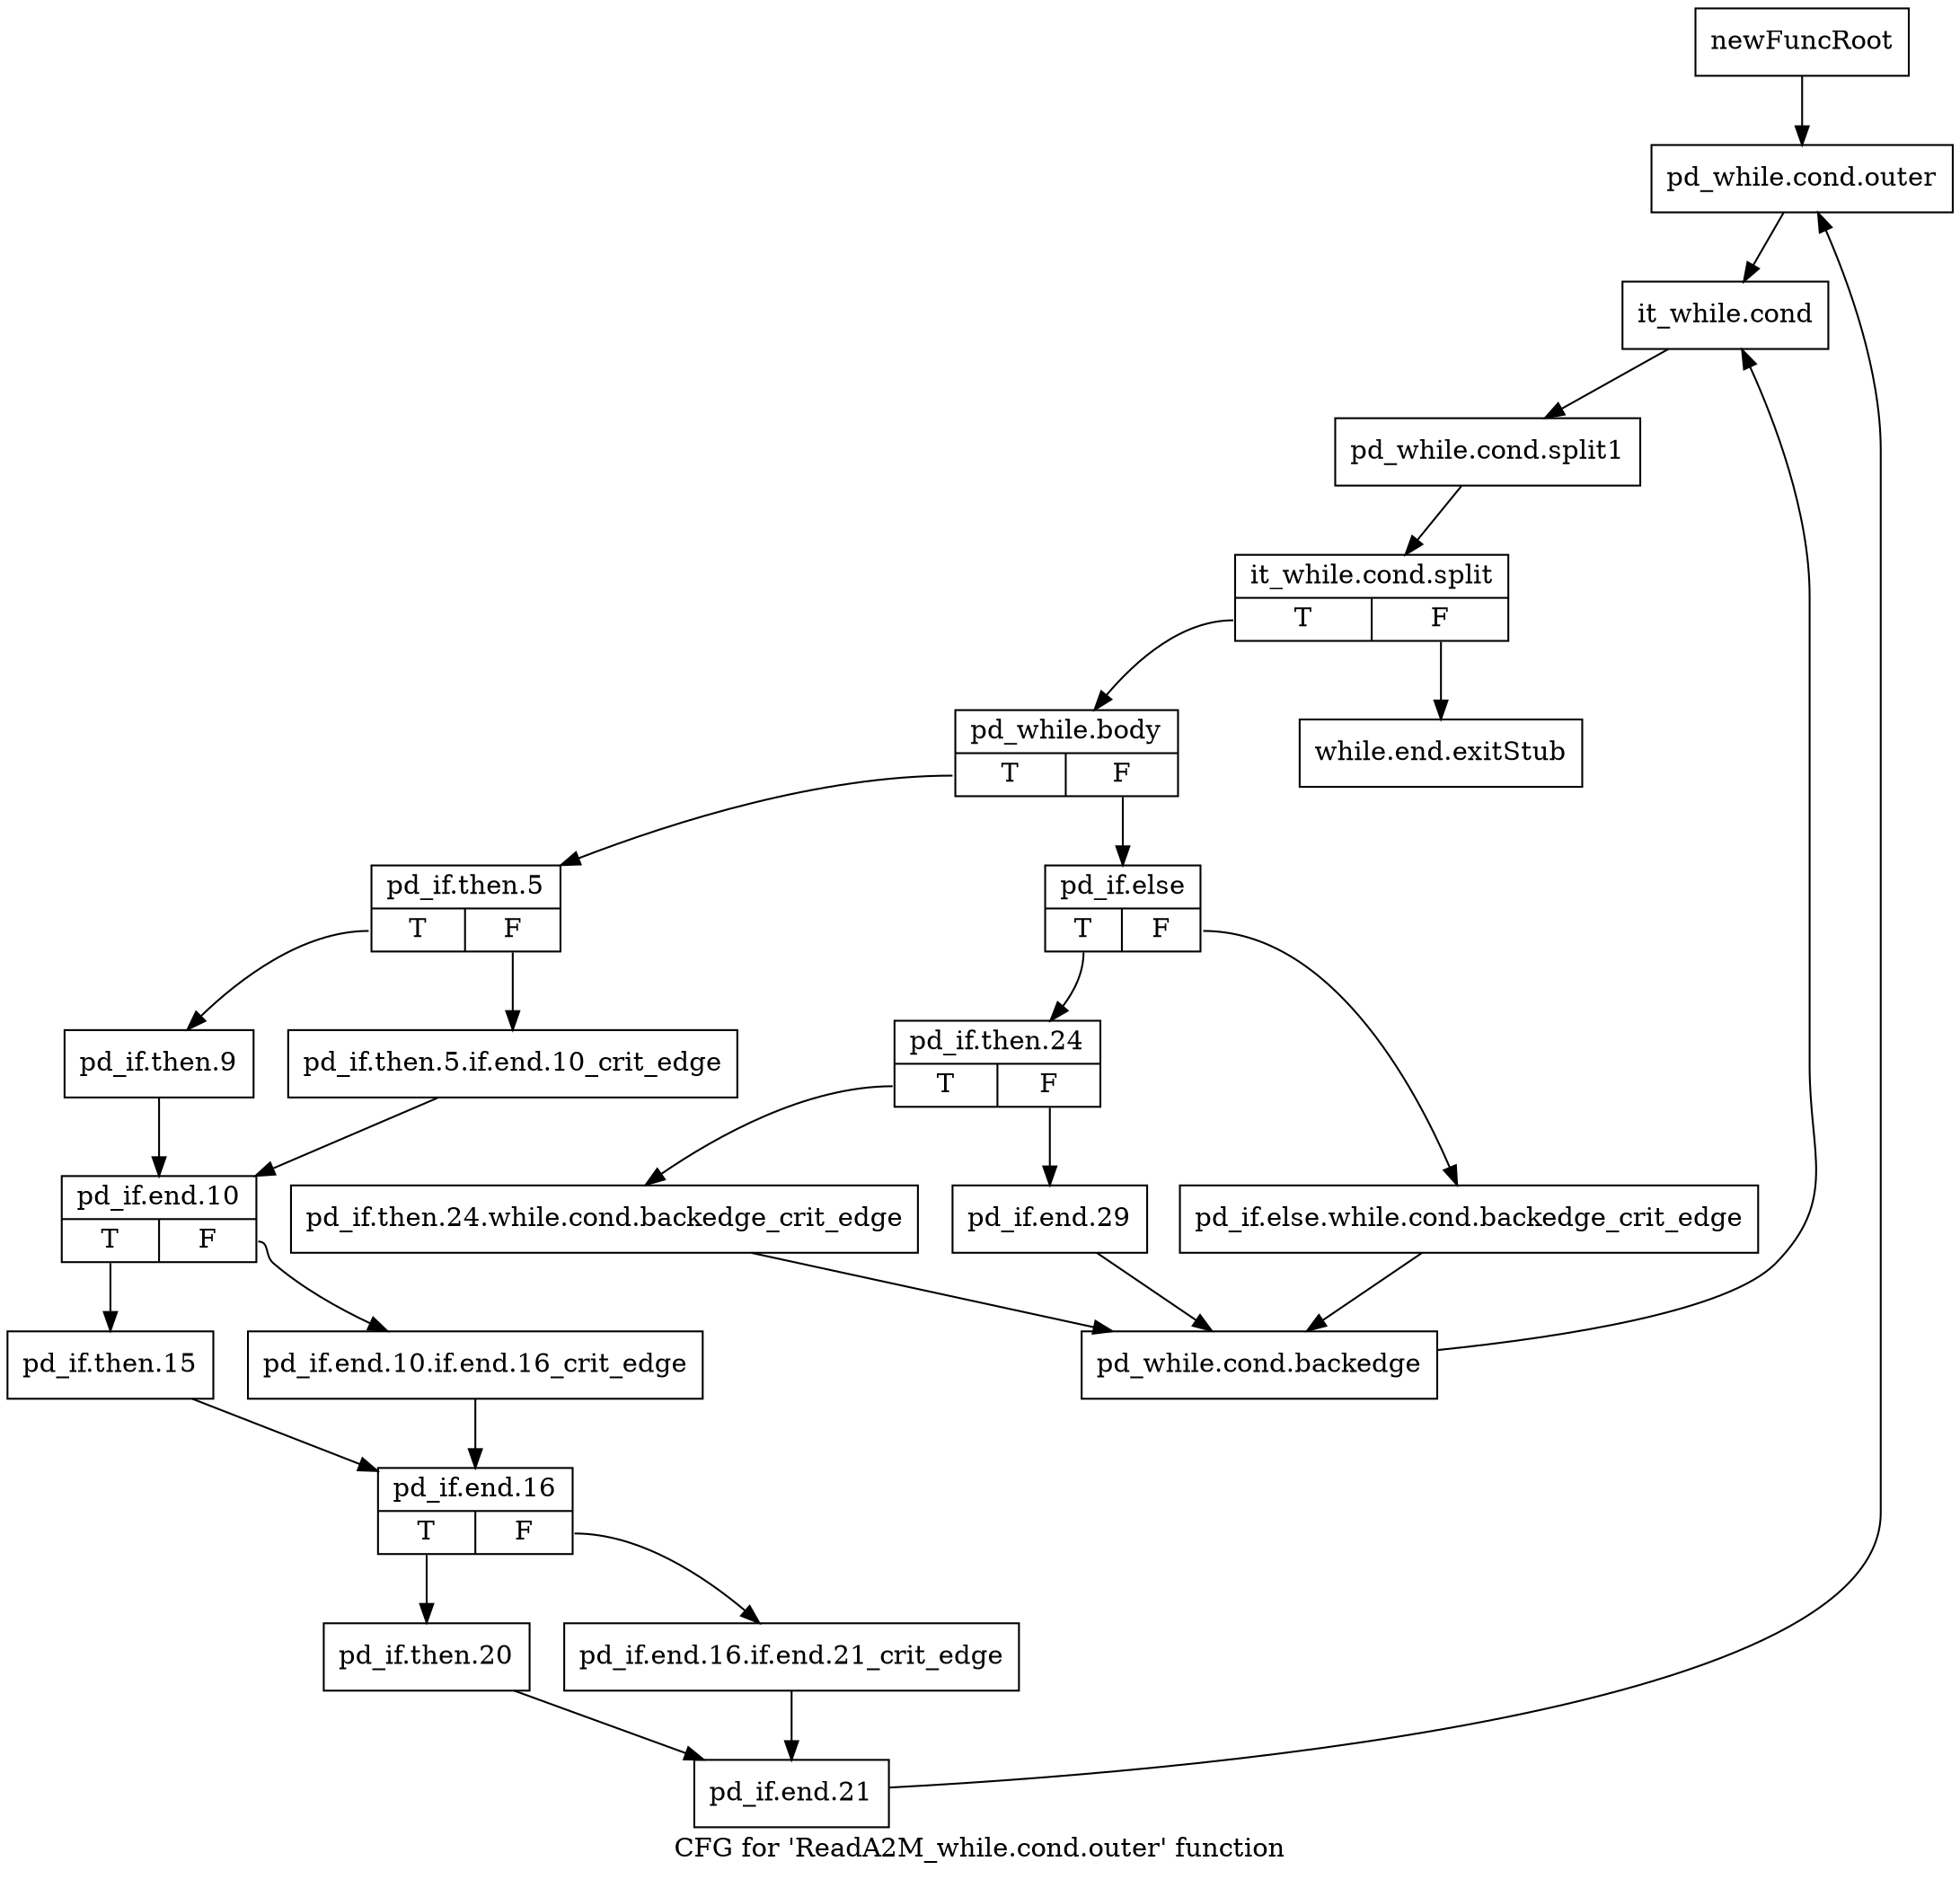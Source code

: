 digraph "CFG for 'ReadA2M_while.cond.outer' function" {
	label="CFG for 'ReadA2M_while.cond.outer' function";

	Node0x3294b50 [shape=record,label="{newFuncRoot}"];
	Node0x3294b50 -> Node0x3294bf0;
	Node0x3294ba0 [shape=record,label="{while.end.exitStub}"];
	Node0x3294bf0 [shape=record,label="{pd_while.cond.outer}"];
	Node0x3294bf0 -> Node0x3294c40;
	Node0x3294c40 [shape=record,label="{it_while.cond}"];
	Node0x3294c40 -> Node0x38cc430;
	Node0x38cc430 [shape=record,label="{pd_while.cond.split1}"];
	Node0x38cc430 -> Node0x37bbda0;
	Node0x37bbda0 [shape=record,label="{it_while.cond.split|{<s0>T|<s1>F}}"];
	Node0x37bbda0:s0 -> Node0x3294c90;
	Node0x37bbda0:s1 -> Node0x3294ba0;
	Node0x3294c90 [shape=record,label="{pd_while.body|{<s0>T|<s1>F}}"];
	Node0x3294c90:s0 -> Node0x3294ec0;
	Node0x3294c90:s1 -> Node0x3294ce0;
	Node0x3294ce0 [shape=record,label="{pd_if.else|{<s0>T|<s1>F}}"];
	Node0x3294ce0:s0 -> Node0x3294d80;
	Node0x3294ce0:s1 -> Node0x3294d30;
	Node0x3294d30 [shape=record,label="{pd_if.else.while.cond.backedge_crit_edge}"];
	Node0x3294d30 -> Node0x3294e70;
	Node0x3294d80 [shape=record,label="{pd_if.then.24|{<s0>T|<s1>F}}"];
	Node0x3294d80:s0 -> Node0x3294e20;
	Node0x3294d80:s1 -> Node0x3294dd0;
	Node0x3294dd0 [shape=record,label="{pd_if.end.29}"];
	Node0x3294dd0 -> Node0x3294e70;
	Node0x3294e20 [shape=record,label="{pd_if.then.24.while.cond.backedge_crit_edge}"];
	Node0x3294e20 -> Node0x3294e70;
	Node0x3294e70 [shape=record,label="{pd_while.cond.backedge}"];
	Node0x3294e70 -> Node0x3294c40;
	Node0x3294ec0 [shape=record,label="{pd_if.then.5|{<s0>T|<s1>F}}"];
	Node0x3294ec0:s0 -> Node0x3294f60;
	Node0x3294ec0:s1 -> Node0x3294f10;
	Node0x3294f10 [shape=record,label="{pd_if.then.5.if.end.10_crit_edge}"];
	Node0x3294f10 -> Node0x3294fb0;
	Node0x3294f60 [shape=record,label="{pd_if.then.9}"];
	Node0x3294f60 -> Node0x3294fb0;
	Node0x3294fb0 [shape=record,label="{pd_if.end.10|{<s0>T|<s1>F}}"];
	Node0x3294fb0:s0 -> Node0x3295050;
	Node0x3294fb0:s1 -> Node0x3295000;
	Node0x3295000 [shape=record,label="{pd_if.end.10.if.end.16_crit_edge}"];
	Node0x3295000 -> Node0x32950a0;
	Node0x3295050 [shape=record,label="{pd_if.then.15}"];
	Node0x3295050 -> Node0x32950a0;
	Node0x32950a0 [shape=record,label="{pd_if.end.16|{<s0>T|<s1>F}}"];
	Node0x32950a0:s0 -> Node0x3295140;
	Node0x32950a0:s1 -> Node0x32950f0;
	Node0x32950f0 [shape=record,label="{pd_if.end.16.if.end.21_crit_edge}"];
	Node0x32950f0 -> Node0x3295190;
	Node0x3295140 [shape=record,label="{pd_if.then.20}"];
	Node0x3295140 -> Node0x3295190;
	Node0x3295190 [shape=record,label="{pd_if.end.21}"];
	Node0x3295190 -> Node0x3294bf0;
}
